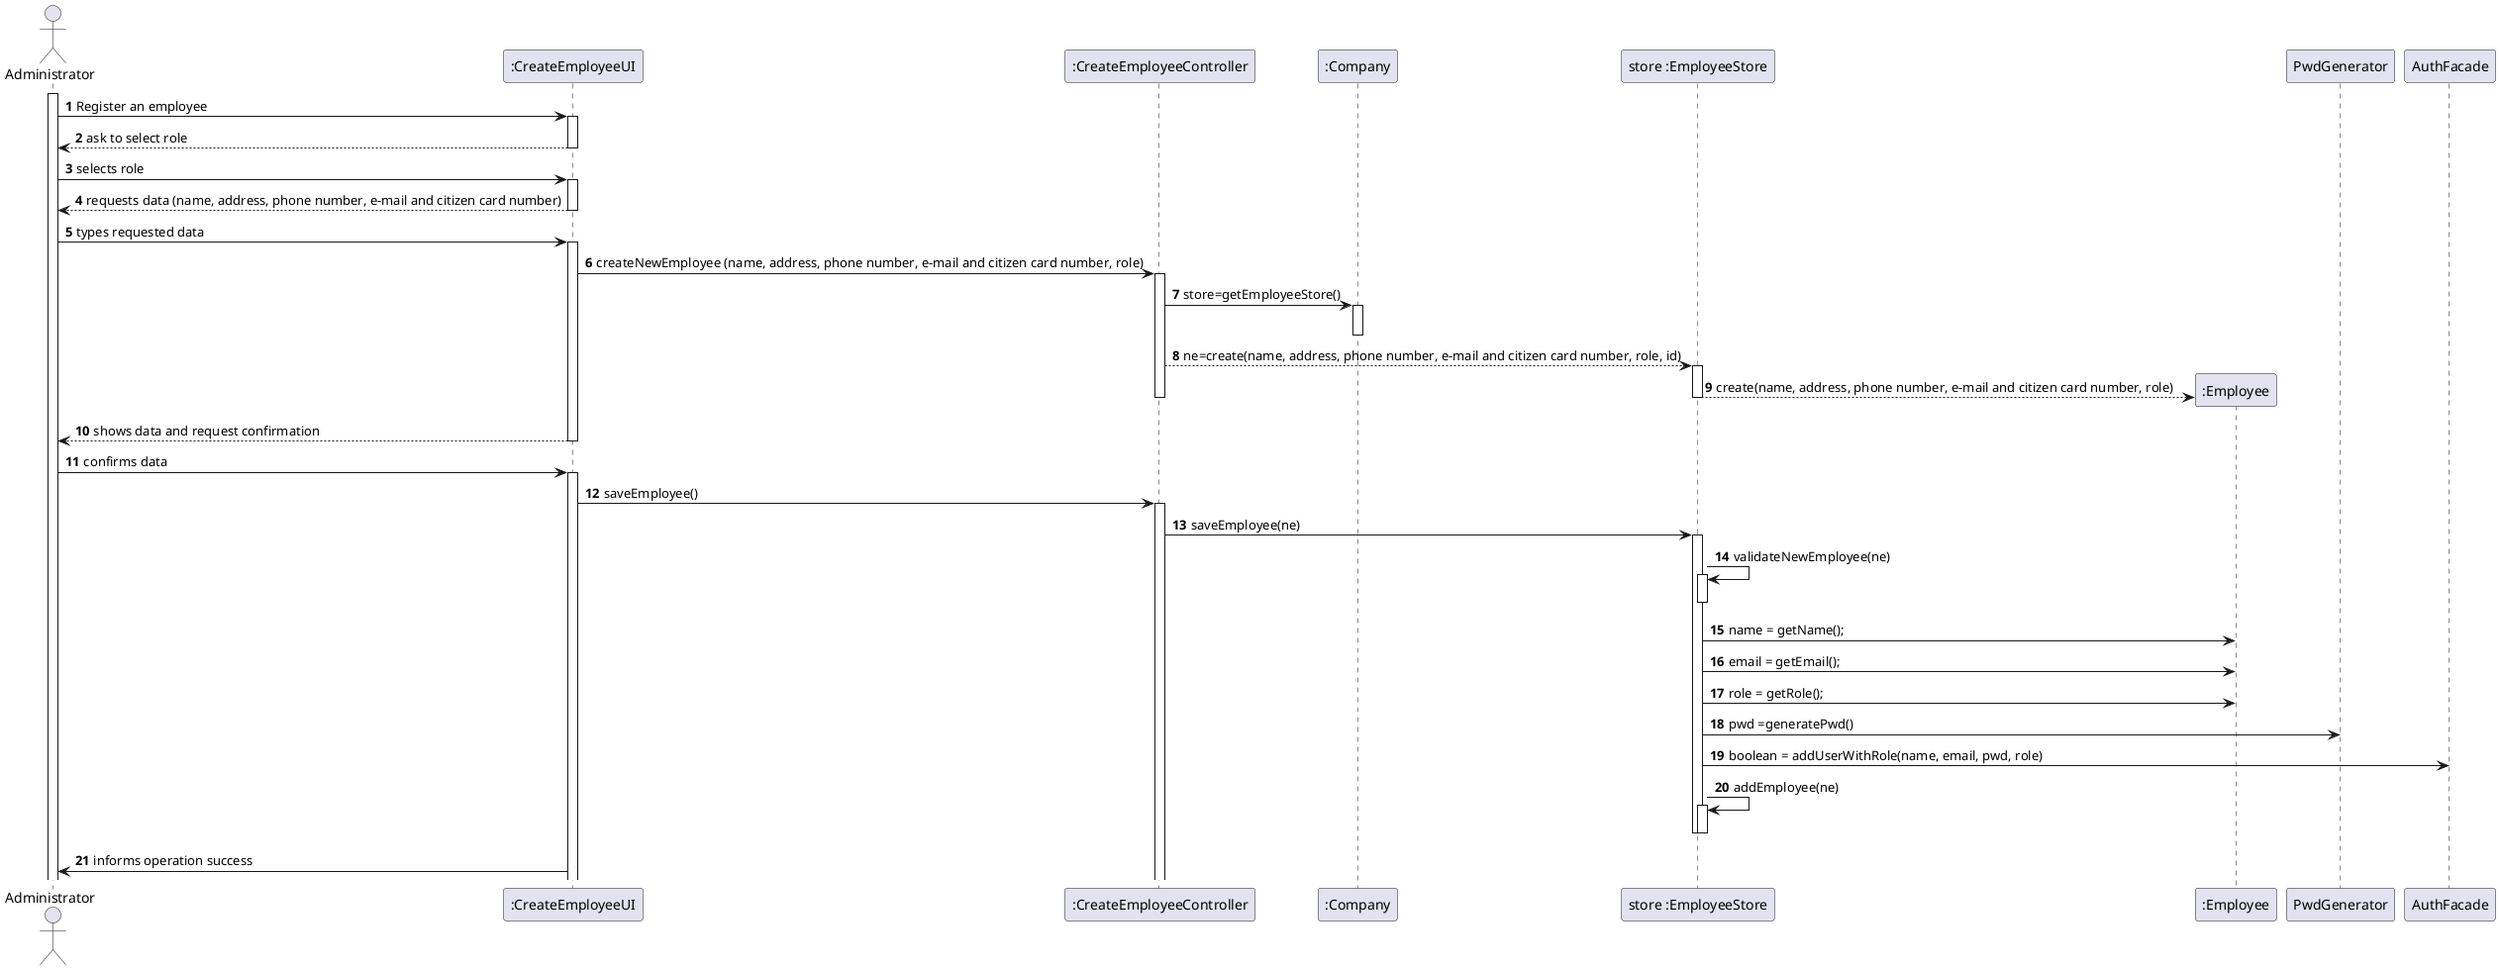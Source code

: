 @startuml
autonumber
'hide footbox
actor "Administrator" as ADM

participant ":CreateEmployeeUI" as UI
participant ":CreateEmployeeController" as CTRL
participant ":Company" as COMP
participant "store :EmployeeStore" as STORE
participant ":Employee" as EMP
participant "PwdGenerator" as PWD
participant "AuthFacade" as AUTH



activate ADM
ADM -> UI : Register an employee
activate UI
UI-->ADM:  ask to select role
deactivate UI

ADM -> UI: selects role
activate UI
UI --> ADM : requests data (name, address, phone number, e-mail and citizen card number)
deactivate UI

ADM -> UI : types requested data
activate UI
UI -> CTRL : createNewEmployee (name, address, phone number, e-mail and citizen card number, role)
activate CTRL
CTRL -> COMP: store=getEmployeeStore()
activate COMP
deactivate COMP
CTRL --> STORE: ne=create(name, address, phone number, e-mail and citizen card number, role, id)
activate STORE
STORE --> EMP**: create(name, address, phone number, e-mail and citizen card number, role)
deactivate STORE
deactivate STORE
deactivate CTRL

UI-->ADM: shows data and request confirmation
deactivate UI
ADM->UI: confirms data
activate UI
UI->CTRL: saveEmployee()
activate CTRL
CTRL->STORE: saveEmployee(ne)
activate STORE
STORE->STORE: validateNewEmployee(ne)
activate STORE
deactivate STORE
STORE->EMP: name = getName();
STORE->EMP: email = getEmail();
STORE->EMP: role = getRole();
STORE->PWD: pwd =generatePwd()
STORE -> AUTH : boolean = addUserWithRole(name, email, pwd, role)
STORE->STORE: addEmployee(ne)
activate STORE
deactivate STORE
UI->ADM: informs operation success

@enduml